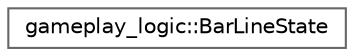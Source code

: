 digraph "Graphical Class Hierarchy"
{
 // LATEX_PDF_SIZE
  bgcolor="transparent";
  edge [fontname=Helvetica,fontsize=10,labelfontname=Helvetica,labelfontsize=10];
  node [fontname=Helvetica,fontsize=10,shape=box,height=0.2,width=0.4];
  rankdir="LR";
  Node0 [id="Node000000",label="gameplay_logic::BarLineState",height=0.2,width=0.4,color="grey40", fillcolor="white", style="filled",URL="$classgameplay__logic_1_1BarLineState.html",tooltip=" "];
}
